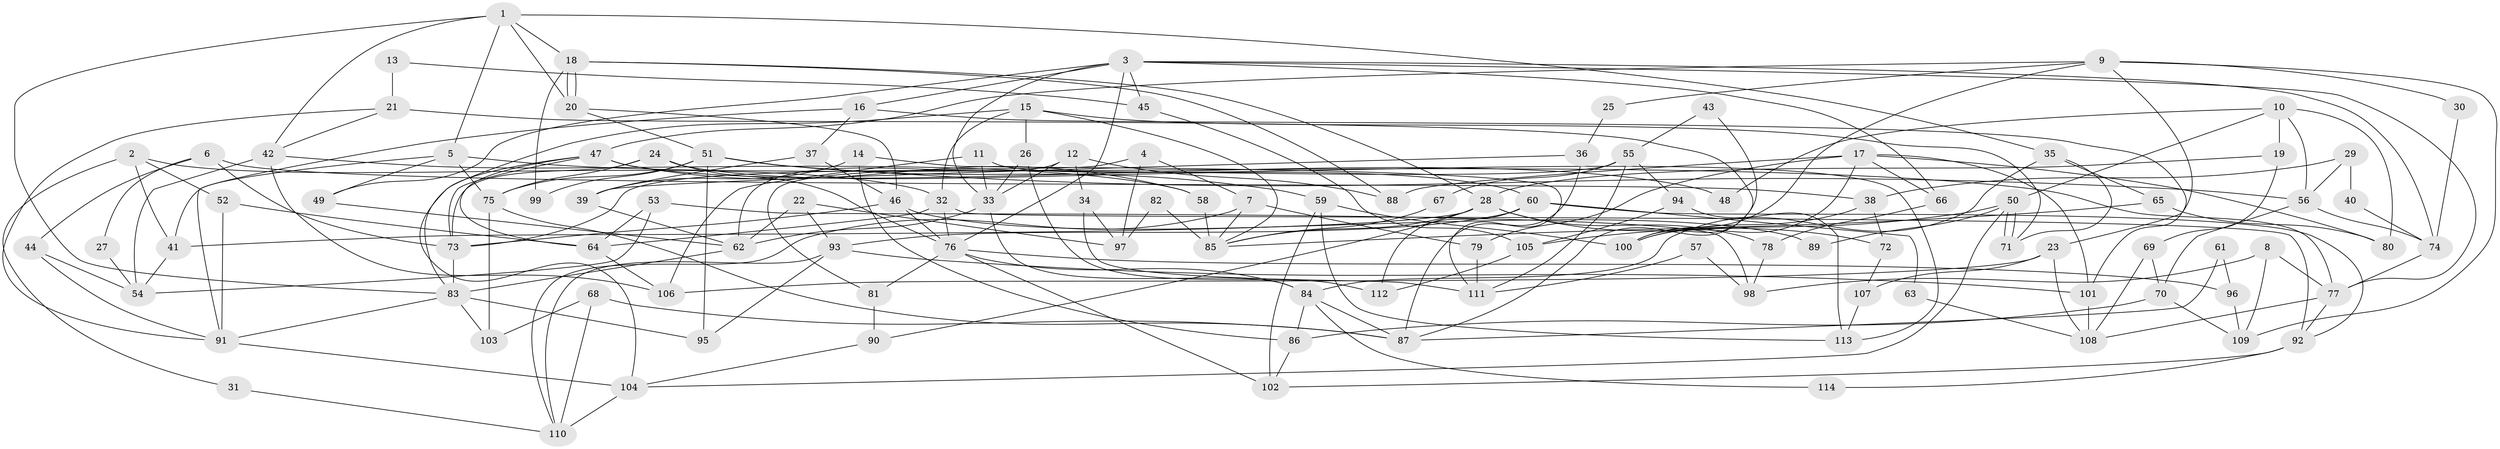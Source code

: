 // coarse degree distribution, {4: 0.175, 2: 0.1125, 3: 0.175, 7: 0.0875, 6: 0.15, 10: 0.0125, 5: 0.25, 9: 0.025, 11: 0.0125}
// Generated by graph-tools (version 1.1) at 2025/37/03/04/25 23:37:12]
// undirected, 114 vertices, 228 edges
graph export_dot {
  node [color=gray90,style=filled];
  1;
  2;
  3;
  4;
  5;
  6;
  7;
  8;
  9;
  10;
  11;
  12;
  13;
  14;
  15;
  16;
  17;
  18;
  19;
  20;
  21;
  22;
  23;
  24;
  25;
  26;
  27;
  28;
  29;
  30;
  31;
  32;
  33;
  34;
  35;
  36;
  37;
  38;
  39;
  40;
  41;
  42;
  43;
  44;
  45;
  46;
  47;
  48;
  49;
  50;
  51;
  52;
  53;
  54;
  55;
  56;
  57;
  58;
  59;
  60;
  61;
  62;
  63;
  64;
  65;
  66;
  67;
  68;
  69;
  70;
  71;
  72;
  73;
  74;
  75;
  76;
  77;
  78;
  79;
  80;
  81;
  82;
  83;
  84;
  85;
  86;
  87;
  88;
  89;
  90;
  91;
  92;
  93;
  94;
  95;
  96;
  97;
  98;
  99;
  100;
  101;
  102;
  103;
  104;
  105;
  106;
  107;
  108;
  109;
  110;
  111;
  112;
  113;
  114;
  1 -- 42;
  1 -- 35;
  1 -- 5;
  1 -- 18;
  1 -- 20;
  1 -- 83;
  2 -- 32;
  2 -- 41;
  2 -- 31;
  2 -- 52;
  3 -- 49;
  3 -- 77;
  3 -- 16;
  3 -- 33;
  3 -- 45;
  3 -- 66;
  3 -- 74;
  3 -- 76;
  4 -- 7;
  4 -- 81;
  4 -- 97;
  5 -- 77;
  5 -- 41;
  5 -- 49;
  5 -- 75;
  6 -- 73;
  6 -- 38;
  6 -- 27;
  6 -- 44;
  7 -- 110;
  7 -- 85;
  7 -- 79;
  8 -- 109;
  8 -- 98;
  8 -- 77;
  9 -- 23;
  9 -- 47;
  9 -- 25;
  9 -- 30;
  9 -- 100;
  9 -- 109;
  10 -- 50;
  10 -- 80;
  10 -- 19;
  10 -- 48;
  10 -- 56;
  11 -- 33;
  11 -- 113;
  11 -- 106;
  12 -- 33;
  12 -- 34;
  12 -- 62;
  12 -- 88;
  13 -- 45;
  13 -- 21;
  14 -- 86;
  14 -- 39;
  14 -- 111;
  15 -- 85;
  15 -- 32;
  15 -- 26;
  15 -- 71;
  15 -- 104;
  16 -- 101;
  16 -- 37;
  16 -- 91;
  17 -- 88;
  17 -- 101;
  17 -- 66;
  17 -- 79;
  17 -- 80;
  17 -- 100;
  18 -- 20;
  18 -- 20;
  18 -- 28;
  18 -- 88;
  18 -- 99;
  19 -- 28;
  19 -- 69;
  20 -- 46;
  20 -- 51;
  21 -- 100;
  21 -- 91;
  21 -- 42;
  22 -- 62;
  22 -- 93;
  22 -- 97;
  23 -- 108;
  23 -- 106;
  23 -- 107;
  24 -- 75;
  24 -- 73;
  24 -- 60;
  24 -- 76;
  25 -- 36;
  26 -- 33;
  26 -- 112;
  27 -- 54;
  28 -- 41;
  28 -- 72;
  28 -- 78;
  28 -- 85;
  28 -- 90;
  29 -- 38;
  29 -- 56;
  29 -- 40;
  30 -- 74;
  31 -- 110;
  32 -- 92;
  32 -- 76;
  32 -- 64;
  33 -- 62;
  33 -- 84;
  34 -- 97;
  34 -- 111;
  35 -- 84;
  35 -- 71;
  35 -- 65;
  36 -- 39;
  36 -- 87;
  37 -- 46;
  37 -- 39;
  38 -- 100;
  38 -- 72;
  39 -- 62;
  40 -- 74;
  41 -- 54;
  42 -- 106;
  42 -- 54;
  42 -- 58;
  43 -- 87;
  43 -- 55;
  44 -- 91;
  44 -- 54;
  45 -- 105;
  46 -- 76;
  46 -- 73;
  46 -- 89;
  47 -- 73;
  47 -- 83;
  47 -- 48;
  47 -- 58;
  47 -- 64;
  49 -- 62;
  50 -- 71;
  50 -- 71;
  50 -- 104;
  50 -- 89;
  50 -- 105;
  51 -- 56;
  51 -- 59;
  51 -- 75;
  51 -- 95;
  51 -- 99;
  52 -- 64;
  52 -- 91;
  53 -- 54;
  53 -- 64;
  53 -- 98;
  55 -- 73;
  55 -- 111;
  55 -- 67;
  55 -- 94;
  56 -- 74;
  56 -- 70;
  57 -- 98;
  57 -- 111;
  58 -- 85;
  59 -- 100;
  59 -- 102;
  59 -- 113;
  60 -- 93;
  60 -- 63;
  60 -- 92;
  60 -- 112;
  61 -- 87;
  61 -- 96;
  62 -- 83;
  63 -- 108;
  64 -- 106;
  65 -- 85;
  65 -- 80;
  66 -- 78;
  67 -- 85;
  68 -- 87;
  68 -- 103;
  68 -- 110;
  69 -- 70;
  69 -- 108;
  70 -- 86;
  70 -- 109;
  72 -- 107;
  73 -- 83;
  74 -- 77;
  75 -- 87;
  75 -- 103;
  76 -- 81;
  76 -- 84;
  76 -- 96;
  76 -- 102;
  77 -- 92;
  77 -- 108;
  78 -- 98;
  79 -- 111;
  81 -- 90;
  82 -- 97;
  82 -- 85;
  83 -- 91;
  83 -- 95;
  83 -- 103;
  84 -- 86;
  84 -- 87;
  84 -- 114;
  86 -- 102;
  90 -- 104;
  91 -- 104;
  92 -- 102;
  92 -- 114;
  93 -- 95;
  93 -- 110;
  93 -- 101;
  94 -- 105;
  94 -- 113;
  96 -- 109;
  101 -- 108;
  104 -- 110;
  105 -- 112;
  107 -- 113;
}
